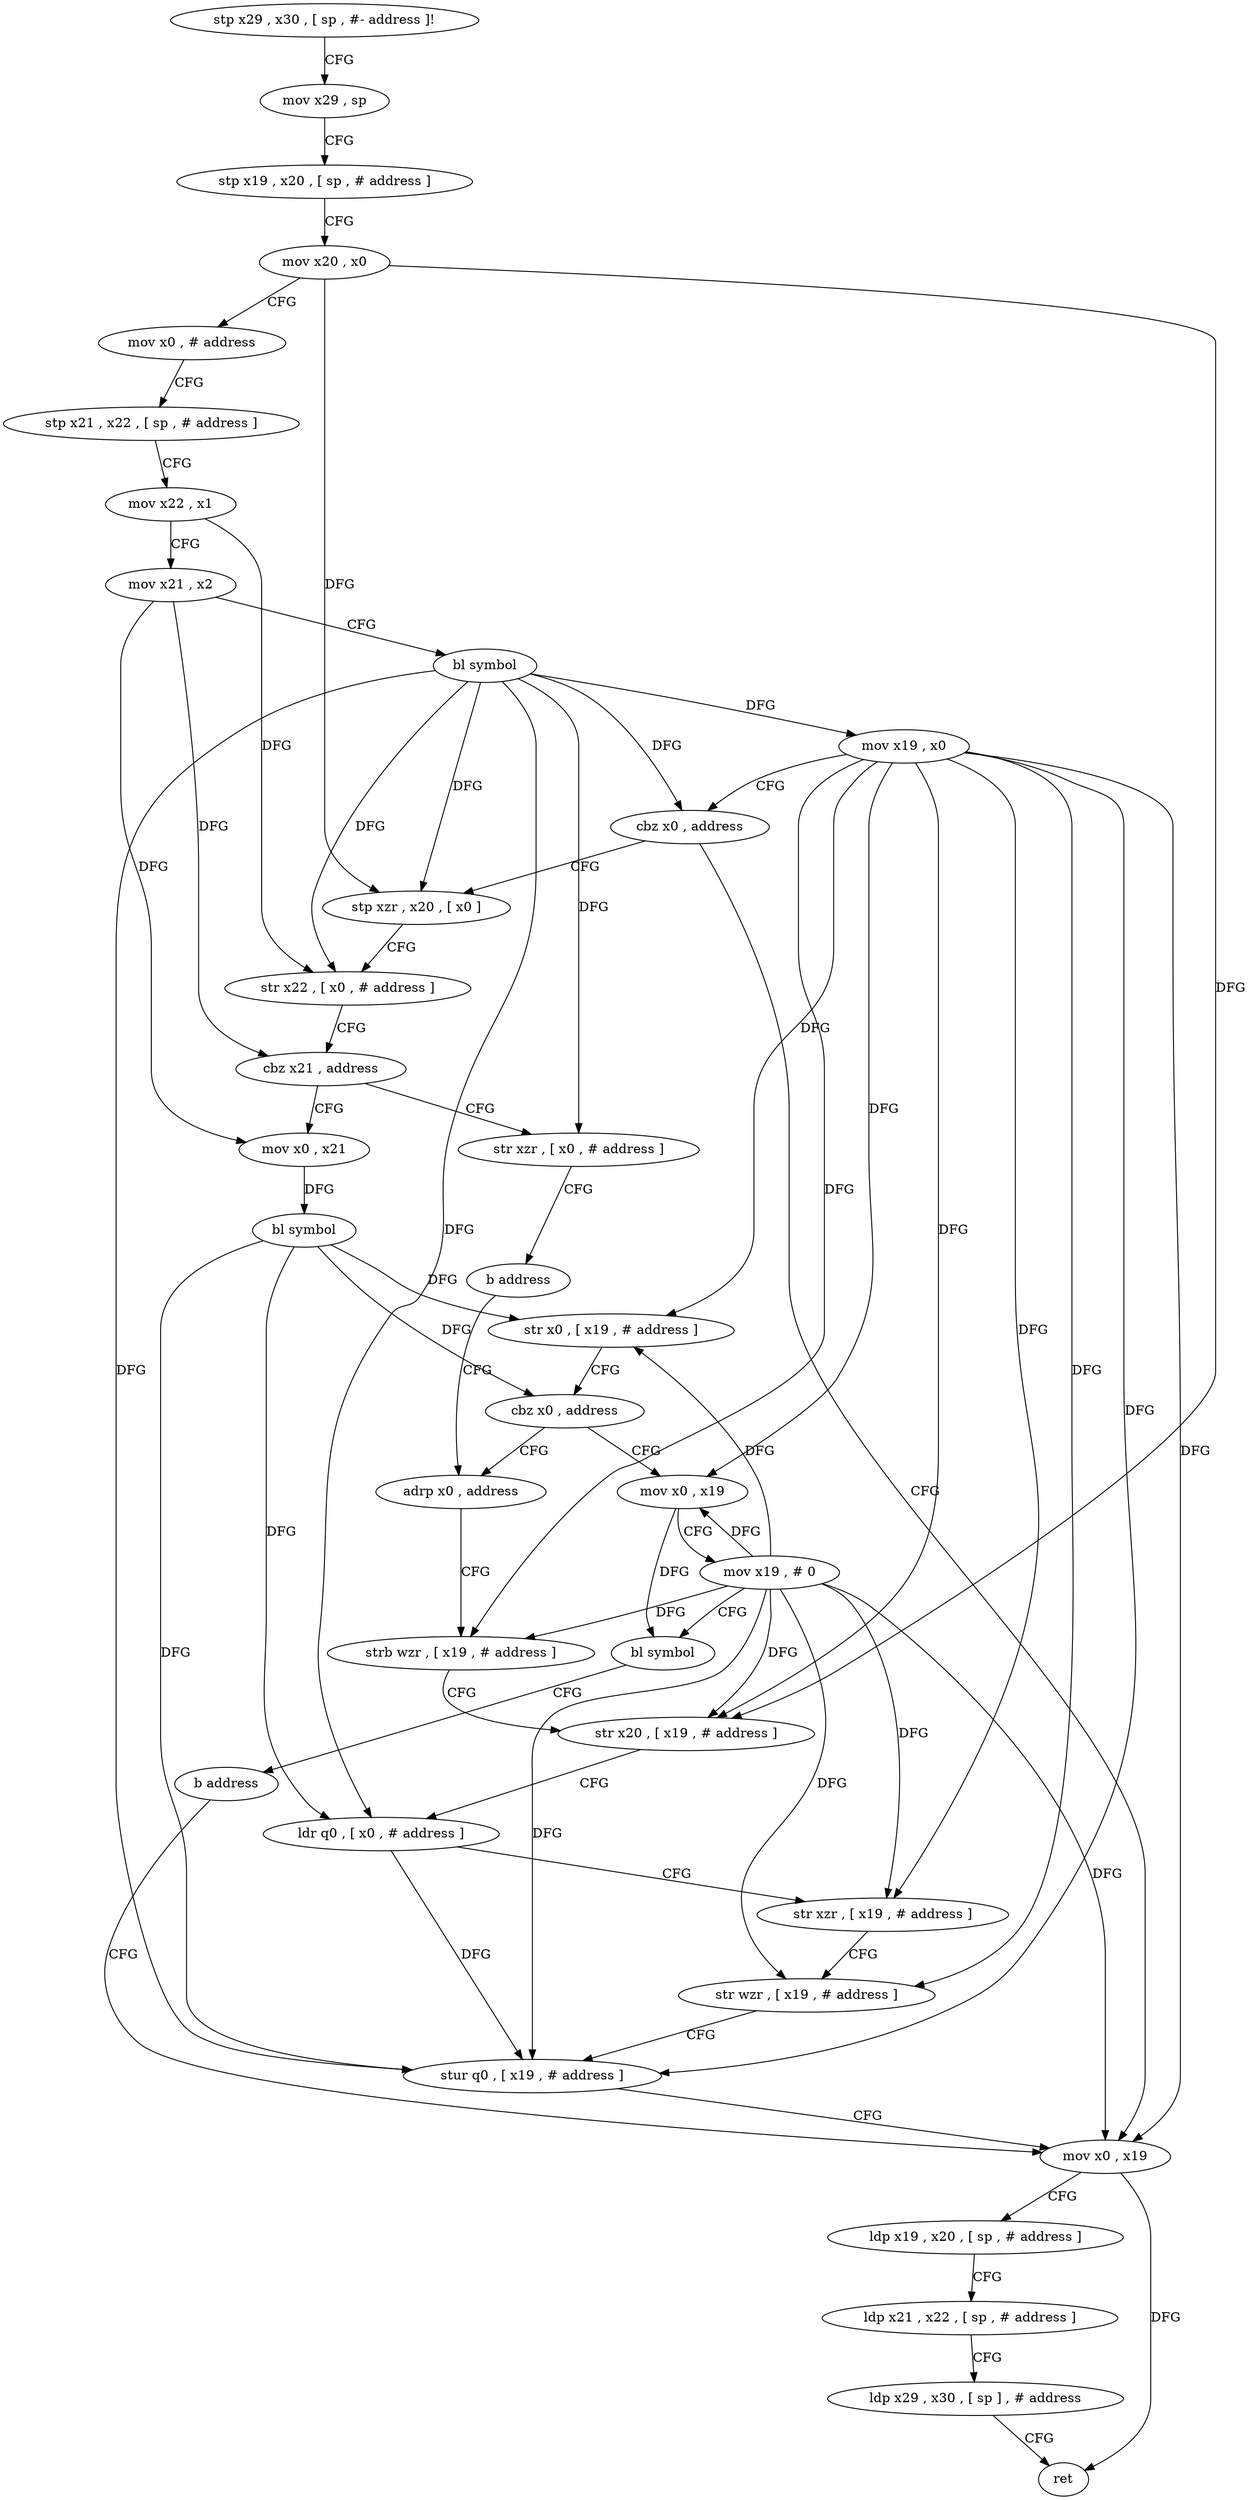 digraph "func" {
"105544" [label = "stp x29 , x30 , [ sp , #- address ]!" ]
"105548" [label = "mov x29 , sp" ]
"105552" [label = "stp x19 , x20 , [ sp , # address ]" ]
"105556" [label = "mov x20 , x0" ]
"105560" [label = "mov x0 , # address" ]
"105564" [label = "stp x21 , x22 , [ sp , # address ]" ]
"105568" [label = "mov x22 , x1" ]
"105572" [label = "mov x21 , x2" ]
"105576" [label = "bl symbol" ]
"105580" [label = "mov x19 , x0" ]
"105584" [label = "cbz x0 , address" ]
"105644" [label = "mov x0 , x19" ]
"105588" [label = "stp xzr , x20 , [ x0 ]" ]
"105648" [label = "ldp x19 , x20 , [ sp , # address ]" ]
"105652" [label = "ldp x21 , x22 , [ sp , # address ]" ]
"105656" [label = "ldp x29 , x30 , [ sp ] , # address" ]
"105660" [label = "ret" ]
"105592" [label = "str x22 , [ x0 , # address ]" ]
"105596" [label = "cbz x21 , address" ]
"105664" [label = "str xzr , [ x0 , # address ]" ]
"105600" [label = "mov x0 , x21" ]
"105668" [label = "b address" ]
"105616" [label = "adrp x0 , address" ]
"105604" [label = "bl symbol" ]
"105608" [label = "str x0 , [ x19 , # address ]" ]
"105612" [label = "cbz x0 , address" ]
"105672" [label = "mov x0 , x19" ]
"105620" [label = "strb wzr , [ x19 , # address ]" ]
"105624" [label = "str x20 , [ x19 , # address ]" ]
"105628" [label = "ldr q0 , [ x0 , # address ]" ]
"105632" [label = "str xzr , [ x19 , # address ]" ]
"105636" [label = "str wzr , [ x19 , # address ]" ]
"105640" [label = "stur q0 , [ x19 , # address ]" ]
"105676" [label = "mov x19 , # 0" ]
"105680" [label = "bl symbol" ]
"105684" [label = "b address" ]
"105544" -> "105548" [ label = "CFG" ]
"105548" -> "105552" [ label = "CFG" ]
"105552" -> "105556" [ label = "CFG" ]
"105556" -> "105560" [ label = "CFG" ]
"105556" -> "105588" [ label = "DFG" ]
"105556" -> "105624" [ label = "DFG" ]
"105560" -> "105564" [ label = "CFG" ]
"105564" -> "105568" [ label = "CFG" ]
"105568" -> "105572" [ label = "CFG" ]
"105568" -> "105592" [ label = "DFG" ]
"105572" -> "105576" [ label = "CFG" ]
"105572" -> "105596" [ label = "DFG" ]
"105572" -> "105600" [ label = "DFG" ]
"105576" -> "105580" [ label = "DFG" ]
"105576" -> "105584" [ label = "DFG" ]
"105576" -> "105588" [ label = "DFG" ]
"105576" -> "105592" [ label = "DFG" ]
"105576" -> "105664" [ label = "DFG" ]
"105576" -> "105628" [ label = "DFG" ]
"105576" -> "105640" [ label = "DFG" ]
"105580" -> "105584" [ label = "CFG" ]
"105580" -> "105644" [ label = "DFG" ]
"105580" -> "105608" [ label = "DFG" ]
"105580" -> "105620" [ label = "DFG" ]
"105580" -> "105624" [ label = "DFG" ]
"105580" -> "105632" [ label = "DFG" ]
"105580" -> "105636" [ label = "DFG" ]
"105580" -> "105640" [ label = "DFG" ]
"105580" -> "105672" [ label = "DFG" ]
"105584" -> "105644" [ label = "CFG" ]
"105584" -> "105588" [ label = "CFG" ]
"105644" -> "105648" [ label = "CFG" ]
"105644" -> "105660" [ label = "DFG" ]
"105588" -> "105592" [ label = "CFG" ]
"105648" -> "105652" [ label = "CFG" ]
"105652" -> "105656" [ label = "CFG" ]
"105656" -> "105660" [ label = "CFG" ]
"105592" -> "105596" [ label = "CFG" ]
"105596" -> "105664" [ label = "CFG" ]
"105596" -> "105600" [ label = "CFG" ]
"105664" -> "105668" [ label = "CFG" ]
"105600" -> "105604" [ label = "DFG" ]
"105668" -> "105616" [ label = "CFG" ]
"105616" -> "105620" [ label = "CFG" ]
"105604" -> "105608" [ label = "DFG" ]
"105604" -> "105612" [ label = "DFG" ]
"105604" -> "105628" [ label = "DFG" ]
"105604" -> "105640" [ label = "DFG" ]
"105608" -> "105612" [ label = "CFG" ]
"105612" -> "105672" [ label = "CFG" ]
"105612" -> "105616" [ label = "CFG" ]
"105672" -> "105676" [ label = "CFG" ]
"105672" -> "105680" [ label = "DFG" ]
"105620" -> "105624" [ label = "CFG" ]
"105624" -> "105628" [ label = "CFG" ]
"105628" -> "105632" [ label = "CFG" ]
"105628" -> "105640" [ label = "DFG" ]
"105632" -> "105636" [ label = "CFG" ]
"105636" -> "105640" [ label = "CFG" ]
"105640" -> "105644" [ label = "CFG" ]
"105676" -> "105680" [ label = "CFG" ]
"105676" -> "105644" [ label = "DFG" ]
"105676" -> "105620" [ label = "DFG" ]
"105676" -> "105632" [ label = "DFG" ]
"105676" -> "105636" [ label = "DFG" ]
"105676" -> "105672" [ label = "DFG" ]
"105676" -> "105608" [ label = "DFG" ]
"105676" -> "105624" [ label = "DFG" ]
"105676" -> "105640" [ label = "DFG" ]
"105680" -> "105684" [ label = "CFG" ]
"105684" -> "105644" [ label = "CFG" ]
}
